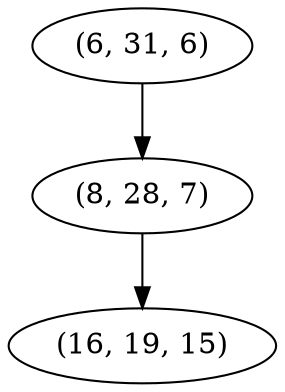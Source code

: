 digraph tree {
    "(6, 31, 6)";
    "(8, 28, 7)";
    "(16, 19, 15)";
    "(6, 31, 6)" -> "(8, 28, 7)";
    "(8, 28, 7)" -> "(16, 19, 15)";
}
